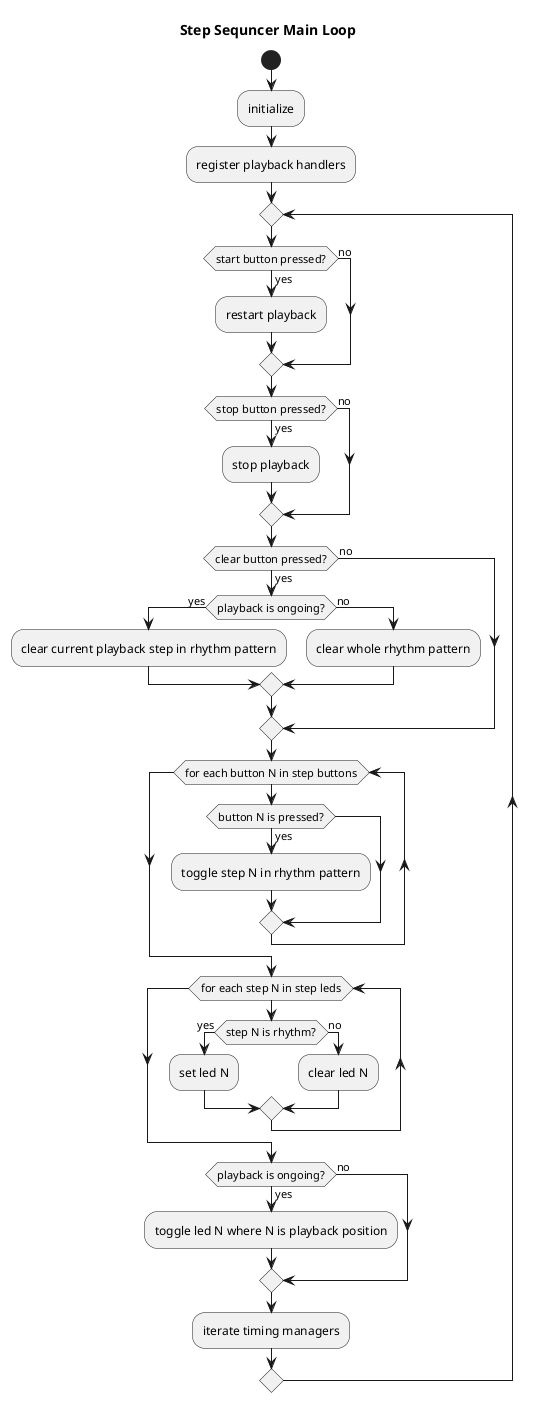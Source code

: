 @startuml

Title Step Sequncer Main Loop
' This diagram is a documentation of the single channel step sequencer logic
' implemented in main.cpp that is to be refactored into a set of modules

start

:initialize;
:register playback handlers;
repeat;
    if (start button pressed?) then (yes)
        :restart playback;
    else (no)
    endif
    if (stop button pressed?) then (yes)
        :stop playback;
    else (no)
    endif
    if (clear button pressed?) then (yes)
        if (playback is ongoing?) then (yes)
            :clear current playback step in rhythm pattern;
        else (no)
            :clear whole rhythm pattern;
        endif
    else (no)
    endif
    while (for each button N in step buttons)
        if (button N is pressed?) then (yes)
            :toggle step N in rhythm pattern;
        endif
    endwhile
    while (for each step N in step leds)
        if (step N is rhythm?) then (yes)
            :set led N;
        else (no)
            :clear led N;
        endif
    endwhile
    if (playback is ongoing?) then (yes)
        :toggle led N where N is playback position;
    else (no)
    endif
    :iterate timing managers;
repeat while ()

@enduml
